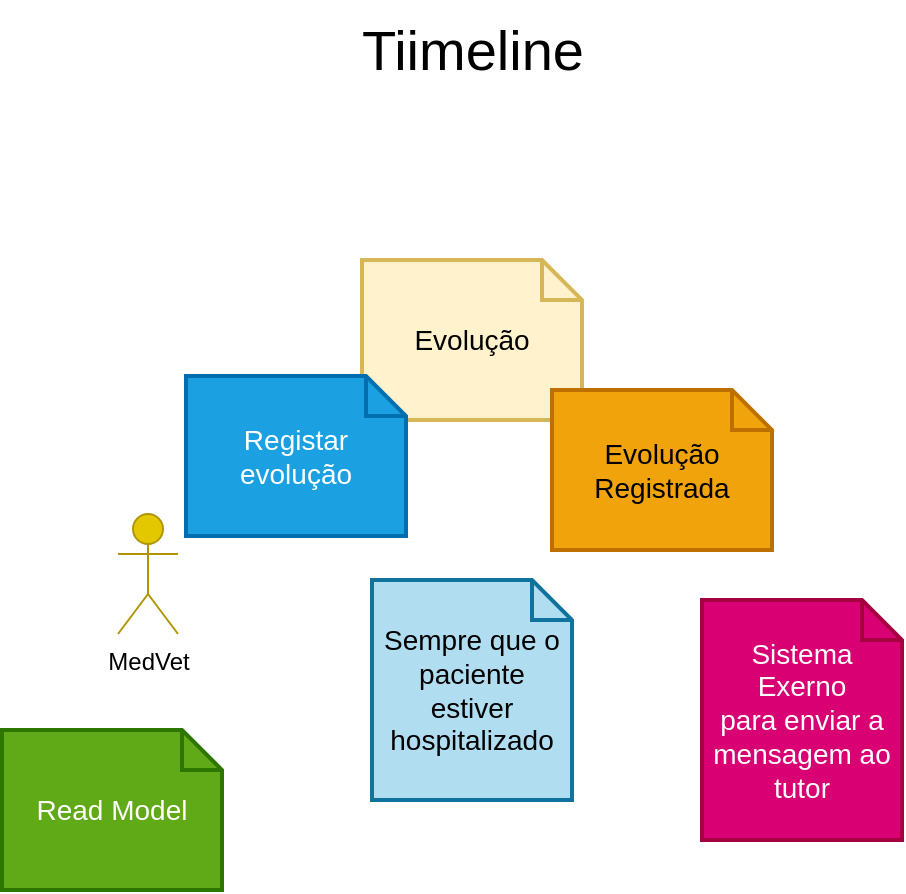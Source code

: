 <mxfile>
    <diagram id="QLs2aqeu4K2RpbKVQsiy" name="Página-1">
        <mxGraphModel dx="693" dy="710" grid="1" gridSize="10" guides="1" tooltips="1" connect="1" arrows="1" fold="1" page="1" pageScale="1" pageWidth="827" pageHeight="1169" math="0" shadow="0">
            <root>
                <mxCell id="0"/>
                <mxCell id="1" parent="0"/>
                <mxCell id="4" value="MedVet" style="shape=umlActor;verticalLabelPosition=bottom;verticalAlign=top;html=1;outlineConnect=0;fillColor=#e3c800;fontColor=#000000;strokeColor=#B09500;" parent="1" vertex="1">
                    <mxGeometry x="278" y="397" width="30" height="60" as="geometry"/>
                </mxCell>
                <mxCell id="5" value="Sempre que o paciente estiver hospitalizado" style="shape=note;strokeWidth=2;fontSize=14;size=20;whiteSpace=wrap;html=1;fillColor=#b1ddf0;strokeColor=#10739e;" parent="1" vertex="1">
                    <mxGeometry x="405" y="430" width="100" height="110" as="geometry"/>
                </mxCell>
                <mxCell id="6" value="Read Model" style="shape=note;strokeWidth=2;fontSize=14;size=20;whiteSpace=wrap;html=1;fillColor=#60a917;strokeColor=#2D7600;fontColor=#ffffff;" parent="1" vertex="1">
                    <mxGeometry x="220" y="505" width="110.0" height="80" as="geometry"/>
                </mxCell>
                <mxCell id="7" value="Sistema Exerno&lt;br&gt;para enviar a mensagem ao tutor" style="shape=note;strokeWidth=2;fontSize=14;size=20;whiteSpace=wrap;html=1;fillColor=#d80073;strokeColor=#A50040;fontColor=#ffffff;" parent="1" vertex="1">
                    <mxGeometry x="570" y="440" width="100" height="120" as="geometry"/>
                </mxCell>
                <mxCell id="9" value="Evolução" style="shape=note;strokeWidth=2;fontSize=14;size=20;whiteSpace=wrap;html=1;fillColor=#fff2cc;strokeColor=#d6b656;" vertex="1" parent="1">
                    <mxGeometry x="400" y="270" width="110.0" height="80" as="geometry"/>
                </mxCell>
                <mxCell id="2" value="Evolução Registrada" style="shape=note;strokeWidth=2;fontSize=14;size=20;whiteSpace=wrap;html=1;fillColor=#f0a30a;strokeColor=#BD7000;fontColor=#000000;" parent="1" vertex="1">
                    <mxGeometry x="495" y="335" width="110.0" height="80" as="geometry"/>
                </mxCell>
                <mxCell id="3" value="Registar evolução" style="shape=note;strokeWidth=2;fontSize=14;size=20;whiteSpace=wrap;html=1;fillColor=#1ba1e2;strokeColor=#006EAF;fontColor=#ffffff;" parent="1" vertex="1">
                    <mxGeometry x="312" y="328" width="110.0" height="80" as="geometry"/>
                </mxCell>
                <mxCell id="10" value="&lt;font style=&quot;font-size: 28px;&quot;&gt;Tiimeline&lt;/font&gt;" style="text;html=1;strokeColor=none;fillColor=none;align=center;verticalAlign=middle;whiteSpace=wrap;rounded=0;" vertex="1" parent="1">
                    <mxGeometry x="387.5" y="140" width="135" height="50" as="geometry"/>
                </mxCell>
            </root>
        </mxGraphModel>
    </diagram>
</mxfile>